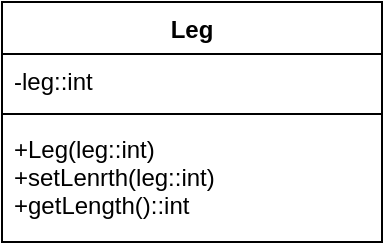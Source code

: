 <mxfile version="13.7.2" type="device"><diagram id="DJoWd2hfNsDUoymKmsCT" name="Page-1"><mxGraphModel dx="1422" dy="713" grid="1" gridSize="10" guides="1" tooltips="1" connect="1" arrows="1" fold="1" page="1" pageScale="1" pageWidth="827" pageHeight="1169" math="0" shadow="0"><root><mxCell id="0"/><mxCell id="1" parent="0"/><mxCell id="ThbBKgw9WVibpOIu36OY-1" value="Leg" style="swimlane;fontStyle=1;align=center;verticalAlign=top;childLayout=stackLayout;horizontal=1;startSize=26;horizontalStack=0;resizeParent=1;resizeParentMax=0;resizeLast=0;collapsible=1;marginBottom=0;" vertex="1" parent="1"><mxGeometry x="330" y="351" width="190" height="120" as="geometry"/></mxCell><mxCell id="ThbBKgw9WVibpOIu36OY-2" value="-leg::int" style="text;strokeColor=none;fillColor=none;align=left;verticalAlign=top;spacingLeft=4;spacingRight=4;overflow=hidden;rotatable=0;points=[[0,0.5],[1,0.5]];portConstraint=eastwest;" vertex="1" parent="ThbBKgw9WVibpOIu36OY-1"><mxGeometry y="26" width="190" height="26" as="geometry"/></mxCell><mxCell id="ThbBKgw9WVibpOIu36OY-3" value="" style="line;strokeWidth=1;fillColor=none;align=left;verticalAlign=middle;spacingTop=-1;spacingLeft=3;spacingRight=3;rotatable=0;labelPosition=right;points=[];portConstraint=eastwest;" vertex="1" parent="ThbBKgw9WVibpOIu36OY-1"><mxGeometry y="52" width="190" height="8" as="geometry"/></mxCell><mxCell id="ThbBKgw9WVibpOIu36OY-4" value="+Leg(leg::int)&#10;+setLenrth(leg::int)&#10;+getLength()::int" style="text;strokeColor=none;fillColor=none;align=left;verticalAlign=top;spacingLeft=4;spacingRight=4;overflow=hidden;rotatable=0;points=[[0,0.5],[1,0.5]];portConstraint=eastwest;" vertex="1" parent="ThbBKgw9WVibpOIu36OY-1"><mxGeometry y="60" width="190" height="60" as="geometry"/></mxCell></root></mxGraphModel></diagram></mxfile>